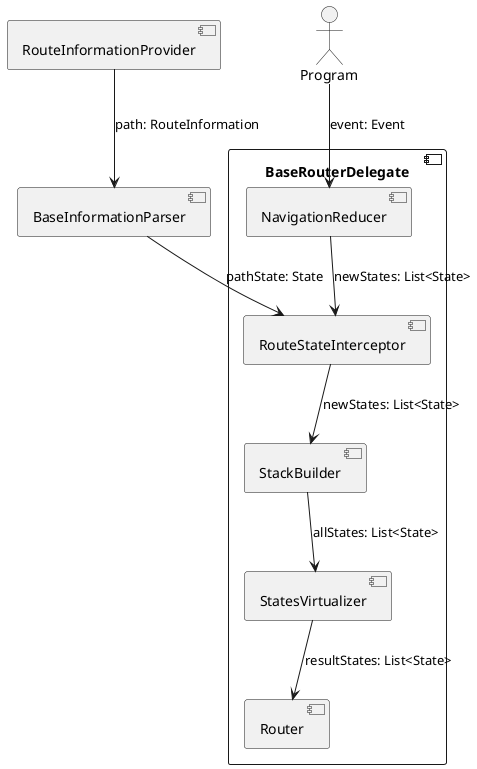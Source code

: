 @startuml
component RouteInformationProvider
component BaseInformationParser
actor Program
component BaseRouterDelegate {
    component RouteStateInterceptor
    component NavigationReducer
    component StackBuilder
    component StatesVirtualizer
    component Router
}


RouteInformationProvider --> BaseInformationParser : path: RouteInformation
BaseInformationParser-->  RouteStateInterceptor : pathState: State
RouteStateInterceptor --> StackBuilder: newStates: List<State>
Program --> NavigationReducer : event: Event
NavigationReducer --> RouteStateInterceptor : newStates: List<State>
StackBuilder --> StatesVirtualizer : allStates: List<State>
StatesVirtualizer --> Router : resultStates: List<State>


@enduml